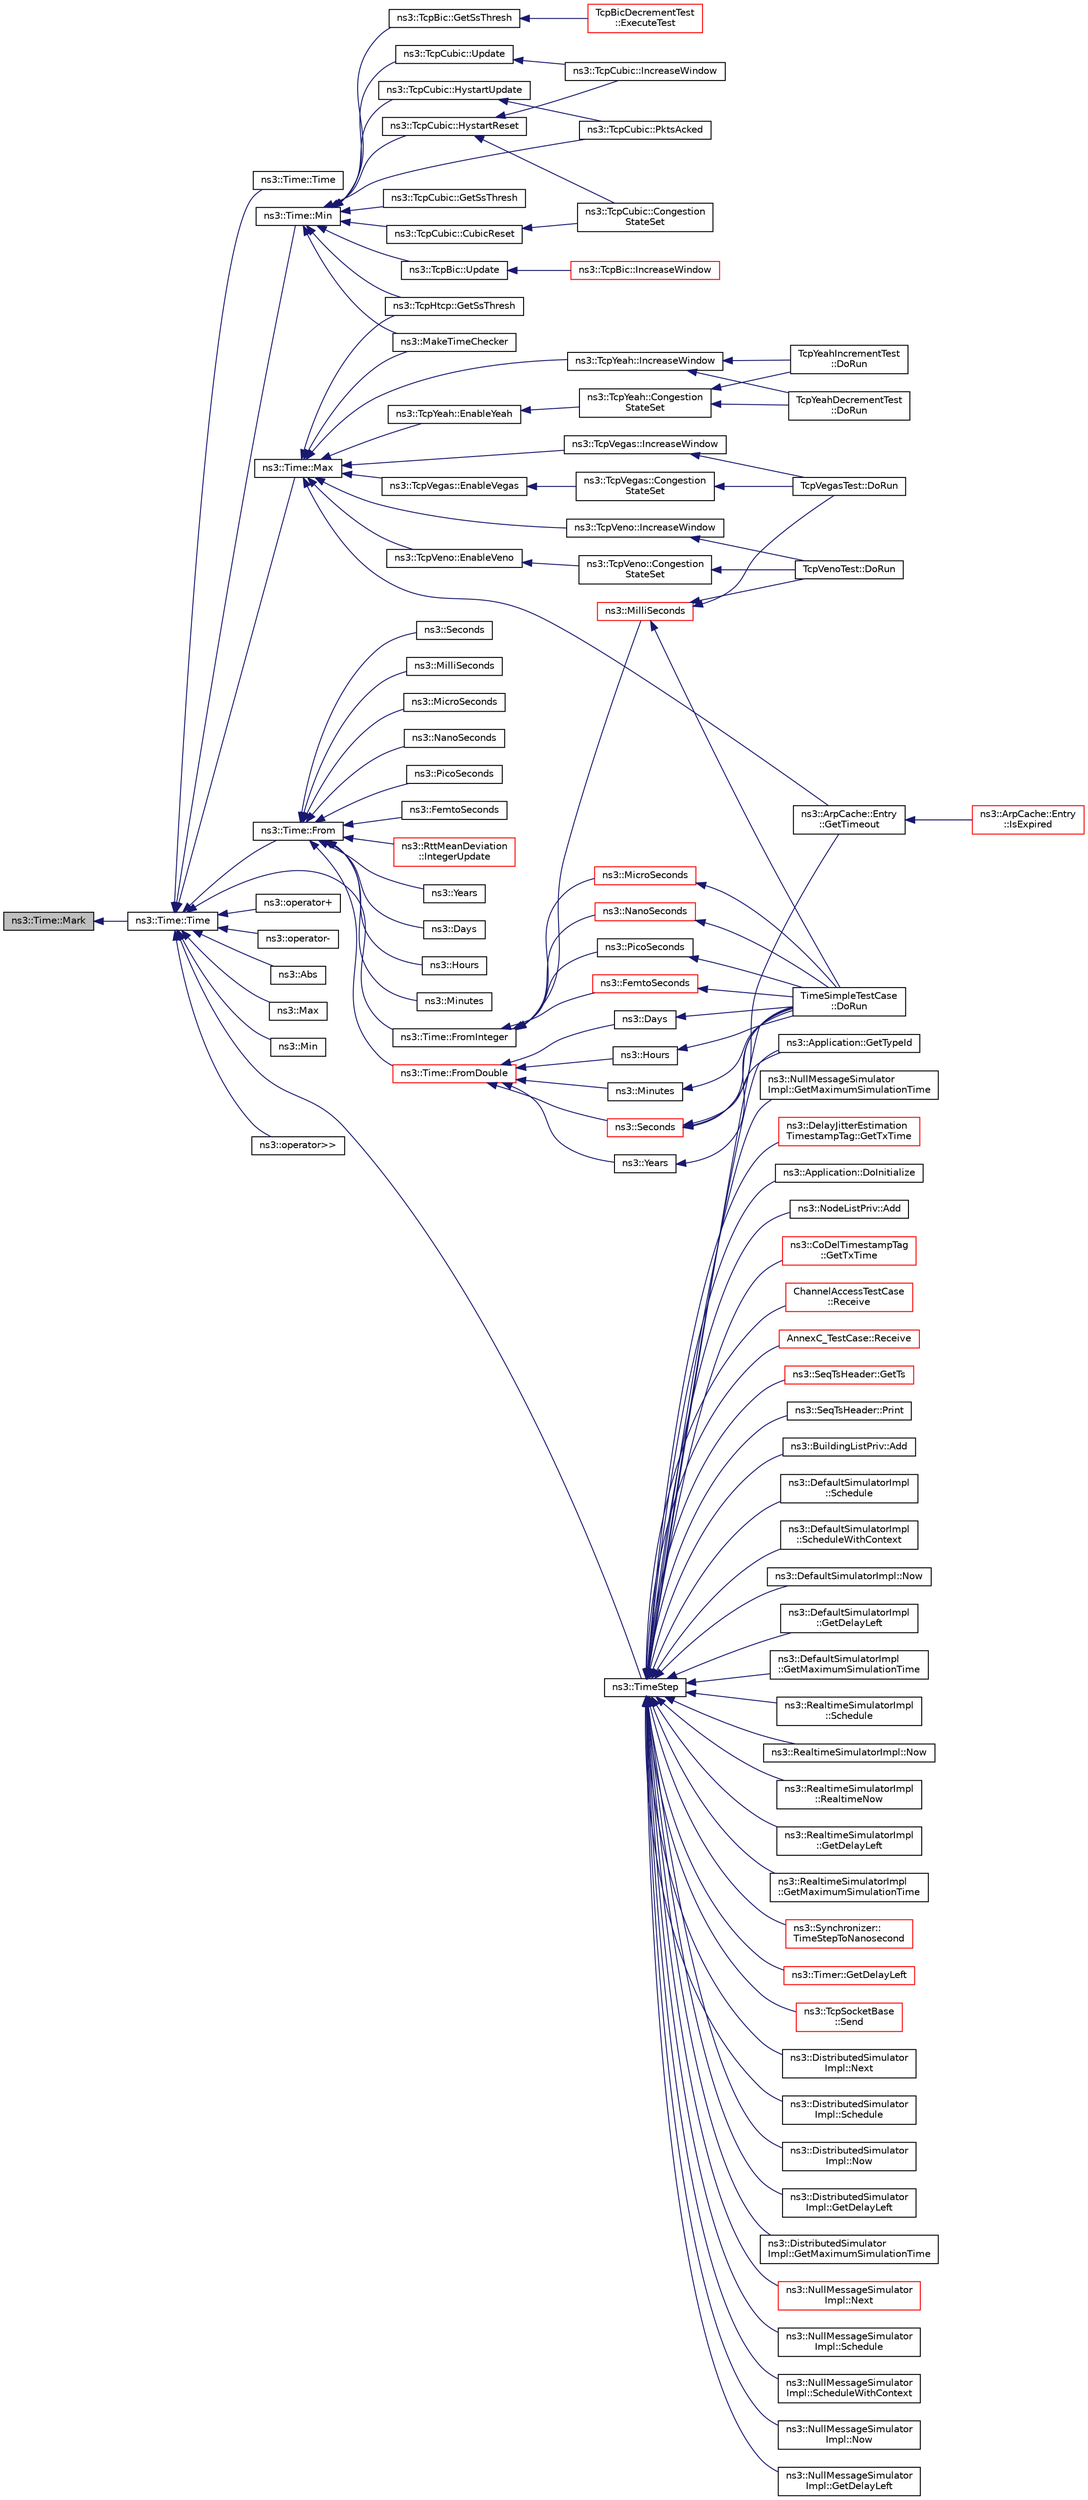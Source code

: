 digraph "ns3::Time::Mark"
{
  edge [fontname="Helvetica",fontsize="10",labelfontname="Helvetica",labelfontsize="10"];
  node [fontname="Helvetica",fontsize="10",shape=record];
  rankdir="LR";
  Node1 [label="ns3::Time::Mark",height=0.2,width=0.4,color="black", fillcolor="grey75", style="filled", fontcolor="black"];
  Node1 -> Node2 [dir="back",color="midnightblue",fontsize="10",style="solid"];
  Node2 [label="ns3::Time::Time",height=0.2,width=0.4,color="black", fillcolor="white", style="filled",URL="$dc/d04/classns3_1_1Time.html#a8a39dc1b8cbbd7fe6d940e492d1b925e"];
  Node2 -> Node3 [dir="back",color="midnightblue",fontsize="10",style="solid"];
  Node3 [label="ns3::Time::Time",height=0.2,width=0.4,color="black", fillcolor="white", style="filled",URL="$dc/d04/classns3_1_1Time.html#a241ce5bcbc068ec623a4626c1258e24b"];
  Node2 -> Node4 [dir="back",color="midnightblue",fontsize="10",style="solid"];
  Node4 [label="ns3::Time::Min",height=0.2,width=0.4,color="black", fillcolor="white", style="filled",URL="$dc/d04/classns3_1_1Time.html#a75169ee37c557c616eb79e1a15ed09b7"];
  Node4 -> Node5 [dir="back",color="midnightblue",fontsize="10",style="solid"];
  Node5 [label="ns3::MakeTimeChecker",height=0.2,width=0.4,color="black", fillcolor="white", style="filled",URL="$d9/d7d/group__time.html#ga07f8cce9b9e4f52d0f0b16da276b55c2",tooltip="Helper to make an unbounded Time checker. "];
  Node4 -> Node6 [dir="back",color="midnightblue",fontsize="10",style="solid"];
  Node6 [label="ns3::TcpBic::Update",height=0.2,width=0.4,color="black", fillcolor="white", style="filled",URL="$d2/d64/classns3_1_1TcpBic.html#a900818048f6876e8b38f9d9b8257f631",tooltip="Bic window update after a new ack received. "];
  Node6 -> Node7 [dir="back",color="midnightblue",fontsize="10",style="solid"];
  Node7 [label="ns3::TcpBic::IncreaseWindow",height=0.2,width=0.4,color="red", fillcolor="white", style="filled",URL="$d2/d64/classns3_1_1TcpBic.html#a9dbe81be07cbfc1cd16af03deb9ccc34",tooltip="Congestion avoidance algorithm implementation. "];
  Node4 -> Node8 [dir="back",color="midnightblue",fontsize="10",style="solid"];
  Node8 [label="ns3::TcpBic::GetSsThresh",height=0.2,width=0.4,color="black", fillcolor="white", style="filled",URL="$d2/d64/classns3_1_1TcpBic.html#aaec211ef4f1624860911aaf544ac9650",tooltip="Get the slow start threshold after a loss event. "];
  Node8 -> Node9 [dir="back",color="midnightblue",fontsize="10",style="solid"];
  Node9 [label="TcpBicDecrementTest\l::ExecuteTest",height=0.2,width=0.4,color="red", fillcolor="white", style="filled",URL="$d8/dc5/classTcpBicDecrementTest.html#ac43685ed144fb8439ad966e912d25248",tooltip="Execute the test. "];
  Node4 -> Node10 [dir="back",color="midnightblue",fontsize="10",style="solid"];
  Node10 [label="ns3::TcpCubic::HystartReset",height=0.2,width=0.4,color="black", fillcolor="white", style="filled",URL="$d3/dc3/classns3_1_1TcpCubic.html#a041ef065895769c50cfc02d39372d08d",tooltip="Reset HyStart parameters. "];
  Node10 -> Node11 [dir="back",color="midnightblue",fontsize="10",style="solid"];
  Node11 [label="ns3::TcpCubic::IncreaseWindow",height=0.2,width=0.4,color="black", fillcolor="white", style="filled",URL="$d3/dc3/classns3_1_1TcpCubic.html#a34659bfac2129d0c100d96e8ce7b24cd",tooltip="Congestion avoidance algorithm implementation. "];
  Node10 -> Node12 [dir="back",color="midnightblue",fontsize="10",style="solid"];
  Node12 [label="ns3::TcpCubic::Congestion\lStateSet",height=0.2,width=0.4,color="black", fillcolor="white", style="filled",URL="$d3/dc3/classns3_1_1TcpCubic.html#ad7a054cf9c9ebe790d0c347afb1d5193",tooltip="Trigger events/calculations specific to a congestion state. "];
  Node4 -> Node13 [dir="back",color="midnightblue",fontsize="10",style="solid"];
  Node13 [label="ns3::TcpCubic::Update",height=0.2,width=0.4,color="black", fillcolor="white", style="filled",URL="$d3/dc3/classns3_1_1TcpCubic.html#a1676df929585823efe488c35448c69e4",tooltip="Cubic window update after a new ack received. "];
  Node13 -> Node11 [dir="back",color="midnightblue",fontsize="10",style="solid"];
  Node4 -> Node14 [dir="back",color="midnightblue",fontsize="10",style="solid"];
  Node14 [label="ns3::TcpCubic::PktsAcked",height=0.2,width=0.4,color="black", fillcolor="white", style="filled",URL="$d3/dc3/classns3_1_1TcpCubic.html#abcd72325d169bdd2a3858825aea8ca51",tooltip="Timing information on received ACK. "];
  Node4 -> Node15 [dir="back",color="midnightblue",fontsize="10",style="solid"];
  Node15 [label="ns3::TcpCubic::HystartUpdate",height=0.2,width=0.4,color="black", fillcolor="white", style="filled",URL="$d3/dc3/classns3_1_1TcpCubic.html#ac32cb45bced2f370fe530e307414fb3b",tooltip="Update HyStart parameters. "];
  Node15 -> Node14 [dir="back",color="midnightblue",fontsize="10",style="solid"];
  Node4 -> Node16 [dir="back",color="midnightblue",fontsize="10",style="solid"];
  Node16 [label="ns3::TcpCubic::GetSsThresh",height=0.2,width=0.4,color="black", fillcolor="white", style="filled",URL="$d3/dc3/classns3_1_1TcpCubic.html#adced32f15c635759de55287319ce7936",tooltip="Get the slow start threshold after a loss event. "];
  Node4 -> Node17 [dir="back",color="midnightblue",fontsize="10",style="solid"];
  Node17 [label="ns3::TcpCubic::CubicReset",height=0.2,width=0.4,color="black", fillcolor="white", style="filled",URL="$d3/dc3/classns3_1_1TcpCubic.html#ad27735b7798af17915ad35602fbe996b"];
  Node17 -> Node12 [dir="back",color="midnightblue",fontsize="10",style="solid"];
  Node4 -> Node18 [dir="back",color="midnightblue",fontsize="10",style="solid"];
  Node18 [label="ns3::TcpHtcp::GetSsThresh",height=0.2,width=0.4,color="black", fillcolor="white", style="filled",URL="$d0/d2c/classns3_1_1TcpHtcp.html#add36278610893b4eba23cf688f7779d8",tooltip="Get the slow start threshold after a loss event. "];
  Node2 -> Node19 [dir="back",color="midnightblue",fontsize="10",style="solid"];
  Node19 [label="ns3::Time::Max",height=0.2,width=0.4,color="black", fillcolor="white", style="filled",URL="$dc/d04/classns3_1_1Time.html#ad3414eb47d40a34971d5e78db88cfc72"];
  Node19 -> Node5 [dir="back",color="midnightblue",fontsize="10",style="solid"];
  Node19 -> Node20 [dir="back",color="midnightblue",fontsize="10",style="solid"];
  Node20 [label="ns3::ArpCache::Entry\l::GetTimeout",height=0.2,width=0.4,color="black", fillcolor="white", style="filled",URL="$d9/d44/classns3_1_1ArpCache_1_1Entry.html#a3b74704d1b9a432cbb67f42186aae731",tooltip="Returns the entry timeout. "];
  Node20 -> Node21 [dir="back",color="midnightblue",fontsize="10",style="solid"];
  Node21 [label="ns3::ArpCache::Entry\l::IsExpired",height=0.2,width=0.4,color="red", fillcolor="white", style="filled",URL="$d9/d44/classns3_1_1ArpCache_1_1Entry.html#ae21ad77ad15e1b8e008f81f8eab30d09"];
  Node19 -> Node18 [dir="back",color="midnightblue",fontsize="10",style="solid"];
  Node19 -> Node22 [dir="back",color="midnightblue",fontsize="10",style="solid"];
  Node22 [label="ns3::TcpVegas::EnableVegas",height=0.2,width=0.4,color="black", fillcolor="white", style="filled",URL="$da/d38/classns3_1_1TcpVegas.html#a9598876615fdef3542af10ff541e1d40",tooltip="Enable Vegas algorithm to start taking Vegas samples. "];
  Node22 -> Node23 [dir="back",color="midnightblue",fontsize="10",style="solid"];
  Node23 [label="ns3::TcpVegas::Congestion\lStateSet",height=0.2,width=0.4,color="black", fillcolor="white", style="filled",URL="$da/d38/classns3_1_1TcpVegas.html#a0e82c50f7d326449fca838e46cbb9821",tooltip="Enable/disable Vegas algorithm depending on the congestion state. "];
  Node23 -> Node24 [dir="back",color="midnightblue",fontsize="10",style="solid"];
  Node24 [label="TcpVegasTest::DoRun",height=0.2,width=0.4,color="black", fillcolor="white", style="filled",URL="$df/d88/classTcpVegasTest.html#a00eaa735d1666ec15d51ad98cf584087",tooltip="Implementation to actually run this TestCase. "];
  Node19 -> Node25 [dir="back",color="midnightblue",fontsize="10",style="solid"];
  Node25 [label="ns3::TcpVegas::IncreaseWindow",height=0.2,width=0.4,color="black", fillcolor="white", style="filled",URL="$da/d38/classns3_1_1TcpVegas.html#ae80e9ac677116dada43dacda0f98a8b6",tooltip="Adjust cwnd following Vegas linear increase/decrease algorithm. "];
  Node25 -> Node24 [dir="back",color="midnightblue",fontsize="10",style="solid"];
  Node19 -> Node26 [dir="back",color="midnightblue",fontsize="10",style="solid"];
  Node26 [label="ns3::TcpVeno::EnableVeno",height=0.2,width=0.4,color="black", fillcolor="white", style="filled",URL="$df/d4d/classns3_1_1TcpVeno.html#a7ece86eb87a0b29cb1d13be11a963873",tooltip="Enable Veno algorithm to start Veno sampling. "];
  Node26 -> Node27 [dir="back",color="midnightblue",fontsize="10",style="solid"];
  Node27 [label="ns3::TcpVeno::Congestion\lStateSet",height=0.2,width=0.4,color="black", fillcolor="white", style="filled",URL="$df/d4d/classns3_1_1TcpVeno.html#a39f34ca48e88063934c9c4f893d9c1dc",tooltip="Enable/disable Veno depending on the congestion state. "];
  Node27 -> Node28 [dir="back",color="midnightblue",fontsize="10",style="solid"];
  Node28 [label="TcpVenoTest::DoRun",height=0.2,width=0.4,color="black", fillcolor="white", style="filled",URL="$db/d48/classTcpVenoTest.html#ac9a8c938515295419b597b999c724100",tooltip="Implementation to actually run this TestCase. "];
  Node19 -> Node29 [dir="back",color="midnightblue",fontsize="10",style="solid"];
  Node29 [label="ns3::TcpVeno::IncreaseWindow",height=0.2,width=0.4,color="black", fillcolor="white", style="filled",URL="$df/d4d/classns3_1_1TcpVeno.html#a5865787a20ea7c2c8beee2df5cefcdaa",tooltip="Adjust cwnd following Veno additive increase algorithm. "];
  Node29 -> Node28 [dir="back",color="midnightblue",fontsize="10",style="solid"];
  Node19 -> Node30 [dir="back",color="midnightblue",fontsize="10",style="solid"];
  Node30 [label="ns3::TcpYeah::EnableYeah",height=0.2,width=0.4,color="black", fillcolor="white", style="filled",URL="$d5/d18/classns3_1_1TcpYeah.html#ad2f91d04a90f689b9cfd05a26de6472e",tooltip="Enable YeAH algorithm to start taking YeAH samples. "];
  Node30 -> Node31 [dir="back",color="midnightblue",fontsize="10",style="solid"];
  Node31 [label="ns3::TcpYeah::Congestion\lStateSet",height=0.2,width=0.4,color="black", fillcolor="white", style="filled",URL="$d5/d18/classns3_1_1TcpYeah.html#ad3d8b9d44b3a29ab9f30aabc4af9c08a",tooltip="Enable/disable YeAH algorithm depending on the congestion state. "];
  Node31 -> Node32 [dir="back",color="midnightblue",fontsize="10",style="solid"];
  Node32 [label="TcpYeahIncrementTest\l::DoRun",height=0.2,width=0.4,color="black", fillcolor="white", style="filled",URL="$d5/d18/classTcpYeahIncrementTest.html#a8100d996b7210a1476e34eed2781800a",tooltip="Implementation to actually run this TestCase. "];
  Node31 -> Node33 [dir="back",color="midnightblue",fontsize="10",style="solid"];
  Node33 [label="TcpYeahDecrementTest\l::DoRun",height=0.2,width=0.4,color="black", fillcolor="white", style="filled",URL="$da/d80/classTcpYeahDecrementTest.html#a699fd95f30a62b6570bce1a2d60780b3",tooltip="Implementation to actually run this TestCase. "];
  Node19 -> Node34 [dir="back",color="midnightblue",fontsize="10",style="solid"];
  Node34 [label="ns3::TcpYeah::IncreaseWindow",height=0.2,width=0.4,color="black", fillcolor="white", style="filled",URL="$d5/d18/classns3_1_1TcpYeah.html#aa1efa60adbcb1dfad8d188deef7ed2ea",tooltip="Adjust cwnd following YeAH dual-mode algorithm. "];
  Node34 -> Node32 [dir="back",color="midnightblue",fontsize="10",style="solid"];
  Node34 -> Node33 [dir="back",color="midnightblue",fontsize="10",style="solid"];
  Node2 -> Node35 [dir="back",color="midnightblue",fontsize="10",style="solid"];
  Node35 [label="ns3::Time::From",height=0.2,width=0.4,color="black", fillcolor="white", style="filled",URL="$dc/d04/classns3_1_1Time.html#a34e4acc13d0e08cc8cb9cd3b838b9baf"];
  Node35 -> Node36 [dir="back",color="midnightblue",fontsize="10",style="solid"];
  Node36 [label="ns3::Time::FromDouble",height=0.2,width=0.4,color="red", fillcolor="white", style="filled",URL="$dc/d04/classns3_1_1Time.html#a60e845f4a74e62495b86356afe604cb4"];
  Node36 -> Node37 [dir="back",color="midnightblue",fontsize="10",style="solid"];
  Node37 [label="ns3::Years",height=0.2,width=0.4,color="black", fillcolor="white", style="filled",URL="$d1/dec/group__timecivil.html#gacba71dd5cfeb7aa46f08a20260247975"];
  Node37 -> Node38 [dir="back",color="midnightblue",fontsize="10",style="solid"];
  Node38 [label="TimeSimpleTestCase\l::DoRun",height=0.2,width=0.4,color="black", fillcolor="white", style="filled",URL="$d7/d25/classTimeSimpleTestCase.html#a4420daddc0f37503638626397ec83f41",tooltip="Implementation to actually run this TestCase. "];
  Node36 -> Node39 [dir="back",color="midnightblue",fontsize="10",style="solid"];
  Node39 [label="ns3::Days",height=0.2,width=0.4,color="black", fillcolor="white", style="filled",URL="$d1/dec/group__timecivil.html#ga58292fd2de67cc4ccd619ca83d28574b"];
  Node39 -> Node38 [dir="back",color="midnightblue",fontsize="10",style="solid"];
  Node36 -> Node40 [dir="back",color="midnightblue",fontsize="10",style="solid"];
  Node40 [label="ns3::Hours",height=0.2,width=0.4,color="black", fillcolor="white", style="filled",URL="$d1/dec/group__timecivil.html#ga6059b5d67fe1e174729c063be4fa2bf7"];
  Node40 -> Node38 [dir="back",color="midnightblue",fontsize="10",style="solid"];
  Node36 -> Node41 [dir="back",color="midnightblue",fontsize="10",style="solid"];
  Node41 [label="ns3::Minutes",height=0.2,width=0.4,color="black", fillcolor="white", style="filled",URL="$d1/dec/group__timecivil.html#gaaab039c044ad40238a9d5b556349d0d5"];
  Node41 -> Node38 [dir="back",color="midnightblue",fontsize="10",style="solid"];
  Node36 -> Node42 [dir="back",color="midnightblue",fontsize="10",style="solid"];
  Node42 [label="ns3::Seconds",height=0.2,width=0.4,color="red", fillcolor="white", style="filled",URL="$d1/dec/group__timecivil.html#ga33c34b816f8ff6628e33d5c8e9713b9e"];
  Node42 -> Node38 [dir="back",color="midnightblue",fontsize="10",style="solid"];
  Node42 -> Node20 [dir="back",color="midnightblue",fontsize="10",style="solid"];
  Node42 -> Node43 [dir="back",color="midnightblue",fontsize="10",style="solid"];
  Node43 [label="ns3::Application::GetTypeId",height=0.2,width=0.4,color="black", fillcolor="white", style="filled",URL="$d0/d46/classns3_1_1Application.html#a76acca40e059541f23110dfe32c266cd",tooltip="Get the type ID. "];
  Node35 -> Node44 [dir="back",color="midnightblue",fontsize="10",style="solid"];
  Node44 [label="ns3::Years",height=0.2,width=0.4,color="black", fillcolor="white", style="filled",URL="$d1/dec/group__timecivil.html#ga6908a3ce36aeef5fee0ea41ff6e7a1fb"];
  Node35 -> Node45 [dir="back",color="midnightblue",fontsize="10",style="solid"];
  Node45 [label="ns3::Days",height=0.2,width=0.4,color="black", fillcolor="white", style="filled",URL="$d1/dec/group__timecivil.html#ga403cbc20d7d2533f6ced509e5ebaf981"];
  Node35 -> Node46 [dir="back",color="midnightblue",fontsize="10",style="solid"];
  Node46 [label="ns3::Hours",height=0.2,width=0.4,color="black", fillcolor="white", style="filled",URL="$d1/dec/group__timecivil.html#ga29967d3f5a5308049182163b6531538f"];
  Node35 -> Node47 [dir="back",color="midnightblue",fontsize="10",style="solid"];
  Node47 [label="ns3::Minutes",height=0.2,width=0.4,color="black", fillcolor="white", style="filled",URL="$d1/dec/group__timecivil.html#gad1d65647c9da93fd8679b9d87e04c7f4"];
  Node35 -> Node48 [dir="back",color="midnightblue",fontsize="10",style="solid"];
  Node48 [label="ns3::Seconds",height=0.2,width=0.4,color="black", fillcolor="white", style="filled",URL="$d1/dec/group__timecivil.html#ga8f78ae67044d734a45fa1a979d7ea1b3"];
  Node35 -> Node49 [dir="back",color="midnightblue",fontsize="10",style="solid"];
  Node49 [label="ns3::MilliSeconds",height=0.2,width=0.4,color="black", fillcolor="white", style="filled",URL="$d1/dec/group__timecivil.html#ga2bf74bc619c2bd0c88126e60a278bc2a"];
  Node35 -> Node50 [dir="back",color="midnightblue",fontsize="10",style="solid"];
  Node50 [label="ns3::MicroSeconds",height=0.2,width=0.4,color="black", fillcolor="white", style="filled",URL="$d1/dec/group__timecivil.html#gaefa3fed7390aaefecbd786061349422f"];
  Node35 -> Node51 [dir="back",color="midnightblue",fontsize="10",style="solid"];
  Node51 [label="ns3::NanoSeconds",height=0.2,width=0.4,color="black", fillcolor="white", style="filled",URL="$d1/dec/group__timecivil.html#gac97e03612b1423b981d8675a2eba95f8"];
  Node35 -> Node52 [dir="back",color="midnightblue",fontsize="10",style="solid"];
  Node52 [label="ns3::PicoSeconds",height=0.2,width=0.4,color="black", fillcolor="white", style="filled",URL="$d1/dec/group__timecivil.html#ga5187d3b8cb7ceccc0d492fe93a206aa8"];
  Node35 -> Node53 [dir="back",color="midnightblue",fontsize="10",style="solid"];
  Node53 [label="ns3::FemtoSeconds",height=0.2,width=0.4,color="black", fillcolor="white", style="filled",URL="$d1/dec/group__timecivil.html#gac5e0f0ac4f64b42a73364a839379ead9"];
  Node35 -> Node54 [dir="back",color="midnightblue",fontsize="10",style="solid"];
  Node54 [label="ns3::RttMeanDeviation\l::IntegerUpdate",height=0.2,width=0.4,color="red", fillcolor="white", style="filled",URL="$d5/d30/classns3_1_1RttMeanDeviation.html#af64f76fb0e39c735425f56add7e6bdd0"];
  Node2 -> Node55 [dir="back",color="midnightblue",fontsize="10",style="solid"];
  Node55 [label="ns3::Time::FromInteger",height=0.2,width=0.4,color="black", fillcolor="white", style="filled",URL="$dc/d04/classns3_1_1Time.html#a3e742c67b2764e75ff95f9b754d43fe9"];
  Node55 -> Node56 [dir="back",color="midnightblue",fontsize="10",style="solid"];
  Node56 [label="ns3::MilliSeconds",height=0.2,width=0.4,color="red", fillcolor="white", style="filled",URL="$d1/dec/group__timecivil.html#gaf26127cf4571146b83a92ee18679c7a9"];
  Node56 -> Node38 [dir="back",color="midnightblue",fontsize="10",style="solid"];
  Node56 -> Node24 [dir="back",color="midnightblue",fontsize="10",style="solid"];
  Node56 -> Node28 [dir="back",color="midnightblue",fontsize="10",style="solid"];
  Node55 -> Node57 [dir="back",color="midnightblue",fontsize="10",style="solid"];
  Node57 [label="ns3::MicroSeconds",height=0.2,width=0.4,color="red", fillcolor="white", style="filled",URL="$d1/dec/group__timecivil.html#ga17465a639c8d1464e76538afdd78a9f0"];
  Node57 -> Node38 [dir="back",color="midnightblue",fontsize="10",style="solid"];
  Node55 -> Node58 [dir="back",color="midnightblue",fontsize="10",style="solid"];
  Node58 [label="ns3::NanoSeconds",height=0.2,width=0.4,color="red", fillcolor="white", style="filled",URL="$d1/dec/group__timecivil.html#ga281d64bcb4dad96267d83c7688ec433f"];
  Node58 -> Node38 [dir="back",color="midnightblue",fontsize="10",style="solid"];
  Node55 -> Node59 [dir="back",color="midnightblue",fontsize="10",style="solid"];
  Node59 [label="ns3::PicoSeconds",height=0.2,width=0.4,color="black", fillcolor="white", style="filled",URL="$d1/dec/group__timecivil.html#ga76fd2414c43c694447c6e290954c9f3a"];
  Node59 -> Node38 [dir="back",color="midnightblue",fontsize="10",style="solid"];
  Node55 -> Node60 [dir="back",color="midnightblue",fontsize="10",style="solid"];
  Node60 [label="ns3::FemtoSeconds",height=0.2,width=0.4,color="red", fillcolor="white", style="filled",URL="$d1/dec/group__timecivil.html#ga7df0af9e3ea0a71baeba0fbde1c54943"];
  Node60 -> Node38 [dir="back",color="midnightblue",fontsize="10",style="solid"];
  Node2 -> Node61 [dir="back",color="midnightblue",fontsize="10",style="solid"];
  Node61 [label="ns3::operator+",height=0.2,width=0.4,color="black", fillcolor="white", style="filled",URL="$d9/d7d/group__time.html#ga932570c711bf1b5966beebd196f66fec",tooltip="Addition operator for Time. "];
  Node2 -> Node62 [dir="back",color="midnightblue",fontsize="10",style="solid"];
  Node62 [label="ns3::operator-",height=0.2,width=0.4,color="black", fillcolor="white", style="filled",URL="$d9/d7d/group__time.html#ga694050f08b35f2fc60a55d9d77bc3cdd",tooltip="Difference operator for Time. "];
  Node2 -> Node63 [dir="back",color="midnightblue",fontsize="10",style="solid"];
  Node63 [label="ns3::Abs",height=0.2,width=0.4,color="black", fillcolor="white", style="filled",URL="$d7/d2e/namespacens3.html#ab0f0594683e0e9ede88c2a234bc21b7f"];
  Node2 -> Node64 [dir="back",color="midnightblue",fontsize="10",style="solid"];
  Node64 [label="ns3::Max",height=0.2,width=0.4,color="black", fillcolor="white", style="filled",URL="$d7/d2e/namespacens3.html#aeb6364b17727fa48719c6f1eff1f9d98"];
  Node2 -> Node65 [dir="back",color="midnightblue",fontsize="10",style="solid"];
  Node65 [label="ns3::Min",height=0.2,width=0.4,color="black", fillcolor="white", style="filled",URL="$d7/d2e/namespacens3.html#ae5b8251ededcb72f87d1fa31ec47acae"];
  Node2 -> Node66 [dir="back",color="midnightblue",fontsize="10",style="solid"];
  Node66 [label="ns3::TimeStep",height=0.2,width=0.4,color="black", fillcolor="white", style="filled",URL="$d9/d7d/group__time.html#ga464a3c1cbb458c6c3ed3bd5ce9506758"];
  Node66 -> Node67 [dir="back",color="midnightblue",fontsize="10",style="solid"];
  Node67 [label="ns3::SeqTsHeader::GetTs",height=0.2,width=0.4,color="red", fillcolor="white", style="filled",URL="$d7/dd7/classns3_1_1SeqTsHeader.html#adce83d0ce48fcf1c35b587631471b162"];
  Node66 -> Node68 [dir="back",color="midnightblue",fontsize="10",style="solid"];
  Node68 [label="ns3::SeqTsHeader::Print",height=0.2,width=0.4,color="black", fillcolor="white", style="filled",URL="$d7/dd7/classns3_1_1SeqTsHeader.html#a4a0dbf841eadb346d436ef57c28a4636"];
  Node66 -> Node69 [dir="back",color="midnightblue",fontsize="10",style="solid"];
  Node69 [label="ns3::BuildingListPriv::Add",height=0.2,width=0.4,color="black", fillcolor="white", style="filled",URL="$db/d61/classns3_1_1BuildingListPriv.html#a7757d293719309ce99908b24b0f42756"];
  Node66 -> Node70 [dir="back",color="midnightblue",fontsize="10",style="solid"];
  Node70 [label="ns3::DefaultSimulatorImpl\l::Schedule",height=0.2,width=0.4,color="black", fillcolor="white", style="filled",URL="$de/d04/classns3_1_1DefaultSimulatorImpl.html#acb4b859e485d6319db25356ff8572cad"];
  Node66 -> Node71 [dir="back",color="midnightblue",fontsize="10",style="solid"];
  Node71 [label="ns3::DefaultSimulatorImpl\l::ScheduleWithContext",height=0.2,width=0.4,color="black", fillcolor="white", style="filled",URL="$de/d04/classns3_1_1DefaultSimulatorImpl.html#a94fec0f49d640c8e8067748bd91d97c2"];
  Node66 -> Node72 [dir="back",color="midnightblue",fontsize="10",style="solid"];
  Node72 [label="ns3::DefaultSimulatorImpl::Now",height=0.2,width=0.4,color="black", fillcolor="white", style="filled",URL="$de/d04/classns3_1_1DefaultSimulatorImpl.html#a5d5094d7cc729a517c0720f9403b6a14"];
  Node66 -> Node73 [dir="back",color="midnightblue",fontsize="10",style="solid"];
  Node73 [label="ns3::DefaultSimulatorImpl\l::GetDelayLeft",height=0.2,width=0.4,color="black", fillcolor="white", style="filled",URL="$de/d04/classns3_1_1DefaultSimulatorImpl.html#a4885f4f5abd81a639c7a1bc00bdcfdaa"];
  Node66 -> Node74 [dir="back",color="midnightblue",fontsize="10",style="solid"];
  Node74 [label="ns3::DefaultSimulatorImpl\l::GetMaximumSimulationTime",height=0.2,width=0.4,color="black", fillcolor="white", style="filled",URL="$de/d04/classns3_1_1DefaultSimulatorImpl.html#aa12267176f85eba24d826c0f991a2ded"];
  Node66 -> Node75 [dir="back",color="midnightblue",fontsize="10",style="solid"];
  Node75 [label="ns3::RealtimeSimulatorImpl\l::Schedule",height=0.2,width=0.4,color="black", fillcolor="white", style="filled",URL="$da/d73/classns3_1_1RealtimeSimulatorImpl.html#a2ff9f754084280c9f478cc7028cce3bf"];
  Node66 -> Node76 [dir="back",color="midnightblue",fontsize="10",style="solid"];
  Node76 [label="ns3::RealtimeSimulatorImpl::Now",height=0.2,width=0.4,color="black", fillcolor="white", style="filled",URL="$da/d73/classns3_1_1RealtimeSimulatorImpl.html#a42f8ff0e5c99338d882dbe664ee7fae5"];
  Node66 -> Node77 [dir="back",color="midnightblue",fontsize="10",style="solid"];
  Node77 [label="ns3::RealtimeSimulatorImpl\l::RealtimeNow",height=0.2,width=0.4,color="black", fillcolor="white", style="filled",URL="$da/d73/classns3_1_1RealtimeSimulatorImpl.html#a9f4e1144b7ca3d83d8fc789f1435c79e"];
  Node66 -> Node78 [dir="back",color="midnightblue",fontsize="10",style="solid"];
  Node78 [label="ns3::RealtimeSimulatorImpl\l::GetDelayLeft",height=0.2,width=0.4,color="black", fillcolor="white", style="filled",URL="$da/d73/classns3_1_1RealtimeSimulatorImpl.html#a7d188ec183406882b3633591906e199f"];
  Node66 -> Node79 [dir="back",color="midnightblue",fontsize="10",style="solid"];
  Node79 [label="ns3::RealtimeSimulatorImpl\l::GetMaximumSimulationTime",height=0.2,width=0.4,color="black", fillcolor="white", style="filled",URL="$da/d73/classns3_1_1RealtimeSimulatorImpl.html#ae953042a2e0dcd7b08fc548cb7d1ced6"];
  Node66 -> Node80 [dir="back",color="midnightblue",fontsize="10",style="solid"];
  Node80 [label="ns3::Synchronizer::\lTimeStepToNanosecond",height=0.2,width=0.4,color="red", fillcolor="white", style="filled",URL="$df/d6a/classns3_1_1Synchronizer.html#a6450d12c1de452d0d7cab179e50e6ea5",tooltip="Convert a simulator time step (in Time resolution units) to a normalized time step in nanosecond unit..."];
  Node66 -> Node81 [dir="back",color="midnightblue",fontsize="10",style="solid"];
  Node81 [label="ns3::Timer::GetDelayLeft",height=0.2,width=0.4,color="red", fillcolor="white", style="filled",URL="$d0/d3e/classns3_1_1Timer.html#a0dc288dd3de21a524d088fc8a5a14a73"];
  Node66 -> Node38 [dir="back",color="midnightblue",fontsize="10",style="solid"];
  Node66 -> Node82 [dir="back",color="midnightblue",fontsize="10",style="solid"];
  Node82 [label="ns3::TcpSocketBase\l::Send",height=0.2,width=0.4,color="red", fillcolor="white", style="filled",URL="$d1/d45/classns3_1_1TcpSocketBase.html#a172e373bab86078af4462fc1415c59e4",tooltip="Send data (or dummy data) to the remote host. "];
  Node66 -> Node83 [dir="back",color="midnightblue",fontsize="10",style="solid"];
  Node83 [label="ns3::DistributedSimulator\lImpl::Next",height=0.2,width=0.4,color="black", fillcolor="white", style="filled",URL="$d7/df7/classns3_1_1DistributedSimulatorImpl.html#a47bd05a3f2095f0935ef3ed60ceac4dc"];
  Node66 -> Node84 [dir="back",color="midnightblue",fontsize="10",style="solid"];
  Node84 [label="ns3::DistributedSimulator\lImpl::Schedule",height=0.2,width=0.4,color="black", fillcolor="white", style="filled",URL="$d7/df7/classns3_1_1DistributedSimulatorImpl.html#a274125ed69833d03e98c2e286daaa5ae"];
  Node66 -> Node85 [dir="back",color="midnightblue",fontsize="10",style="solid"];
  Node85 [label="ns3::DistributedSimulator\lImpl::Now",height=0.2,width=0.4,color="black", fillcolor="white", style="filled",URL="$d7/df7/classns3_1_1DistributedSimulatorImpl.html#aa9b73613048f2eaa9ab848b71c43bd2d"];
  Node66 -> Node86 [dir="back",color="midnightblue",fontsize="10",style="solid"];
  Node86 [label="ns3::DistributedSimulator\lImpl::GetDelayLeft",height=0.2,width=0.4,color="black", fillcolor="white", style="filled",URL="$d7/df7/classns3_1_1DistributedSimulatorImpl.html#a830e4d9a0d37e7711486b1b494f2ea80"];
  Node66 -> Node87 [dir="back",color="midnightblue",fontsize="10",style="solid"];
  Node87 [label="ns3::DistributedSimulator\lImpl::GetMaximumSimulationTime",height=0.2,width=0.4,color="black", fillcolor="white", style="filled",URL="$d7/df7/classns3_1_1DistributedSimulatorImpl.html#a09879f4ab9e765716a96b40900be4480"];
  Node66 -> Node88 [dir="back",color="midnightblue",fontsize="10",style="solid"];
  Node88 [label="ns3::NullMessageSimulator\lImpl::Next",height=0.2,width=0.4,color="red", fillcolor="white", style="filled",URL="$db/dea/classns3_1_1NullMessageSimulatorImpl.html#ad1e39ec20b291ecad898338eab074d0b"];
  Node66 -> Node89 [dir="back",color="midnightblue",fontsize="10",style="solid"];
  Node89 [label="ns3::NullMessageSimulator\lImpl::Schedule",height=0.2,width=0.4,color="black", fillcolor="white", style="filled",URL="$db/dea/classns3_1_1NullMessageSimulatorImpl.html#a632295ee391bb8451dead5b7fb7168f2"];
  Node66 -> Node90 [dir="back",color="midnightblue",fontsize="10",style="solid"];
  Node90 [label="ns3::NullMessageSimulator\lImpl::ScheduleWithContext",height=0.2,width=0.4,color="black", fillcolor="white", style="filled",URL="$db/dea/classns3_1_1NullMessageSimulatorImpl.html#a8761d662824dc489d6417399c892949a"];
  Node66 -> Node91 [dir="back",color="midnightblue",fontsize="10",style="solid"];
  Node91 [label="ns3::NullMessageSimulator\lImpl::Now",height=0.2,width=0.4,color="black", fillcolor="white", style="filled",URL="$db/dea/classns3_1_1NullMessageSimulatorImpl.html#a1ac2550da600b606b266a2f955c6facc"];
  Node66 -> Node92 [dir="back",color="midnightblue",fontsize="10",style="solid"];
  Node92 [label="ns3::NullMessageSimulator\lImpl::GetDelayLeft",height=0.2,width=0.4,color="black", fillcolor="white", style="filled",URL="$db/dea/classns3_1_1NullMessageSimulatorImpl.html#accbe8af5982c79c7849ea3914f0f4438"];
  Node66 -> Node93 [dir="back",color="midnightblue",fontsize="10",style="solid"];
  Node93 [label="ns3::NullMessageSimulator\lImpl::GetMaximumSimulationTime",height=0.2,width=0.4,color="black", fillcolor="white", style="filled",URL="$db/dea/classns3_1_1NullMessageSimulatorImpl.html#a1a5ea06acb8924c8890b7fc1ed3d4004"];
  Node66 -> Node94 [dir="back",color="midnightblue",fontsize="10",style="solid"];
  Node94 [label="ns3::DelayJitterEstimation\lTimestampTag::GetTxTime",height=0.2,width=0.4,color="red", fillcolor="white", style="filled",URL="$d4/d6e/classns3_1_1DelayJitterEstimationTimestampTag.html#aaf39ce65910037436d3be51a77fa6a4c",tooltip="Get the Transmission time stored in the tag. "];
  Node66 -> Node43 [dir="back",color="midnightblue",fontsize="10",style="solid"];
  Node66 -> Node95 [dir="back",color="midnightblue",fontsize="10",style="solid"];
  Node95 [label="ns3::Application::DoInitialize",height=0.2,width=0.4,color="black", fillcolor="white", style="filled",URL="$d0/d46/classns3_1_1Application.html#a5eb6dbd210418f3a0ec5a2515fc3a009"];
  Node66 -> Node96 [dir="back",color="midnightblue",fontsize="10",style="solid"];
  Node96 [label="ns3::NodeListPriv::Add",height=0.2,width=0.4,color="black", fillcolor="white", style="filled",URL="$d4/d49/classns3_1_1NodeListPriv.html#ab1f9d5bb7832f565dcd76b1ca7b93d58"];
  Node66 -> Node97 [dir="back",color="midnightblue",fontsize="10",style="solid"];
  Node97 [label="ns3::CoDelTimestampTag\l::GetTxTime",height=0.2,width=0.4,color="red", fillcolor="white", style="filled",URL="$d2/d3a/classns3_1_1CoDelTimestampTag.html#ab942abb470774a7a116fae50e51d2cb4"];
  Node66 -> Node98 [dir="back",color="midnightblue",fontsize="10",style="solid"];
  Node98 [label="ChannelAccessTestCase\l::Receive",height=0.2,width=0.4,color="red", fillcolor="white", style="filled",URL="$d3/d75/classChannelAccessTestCase.html#ae5b3299c80154aa10c3775bfc4f8c0ab"];
  Node66 -> Node99 [dir="back",color="midnightblue",fontsize="10",style="solid"];
  Node99 [label="AnnexC_TestCase::Receive",height=0.2,width=0.4,color="red", fillcolor="white", style="filled",URL="$dd/d0f/classAnnexC__TestCase.html#a0d034868a04a1e7e7a6fb4c43f34b9db"];
  Node2 -> Node100 [dir="back",color="midnightblue",fontsize="10",style="solid"];
  Node100 [label="ns3::operator\>\>",height=0.2,width=0.4,color="black", fillcolor="white", style="filled",URL="$d9/d7d/group__time.html#ga9232f6c8d5d3fa355217b0874291054b",tooltip="Time input streamer. "];
}
